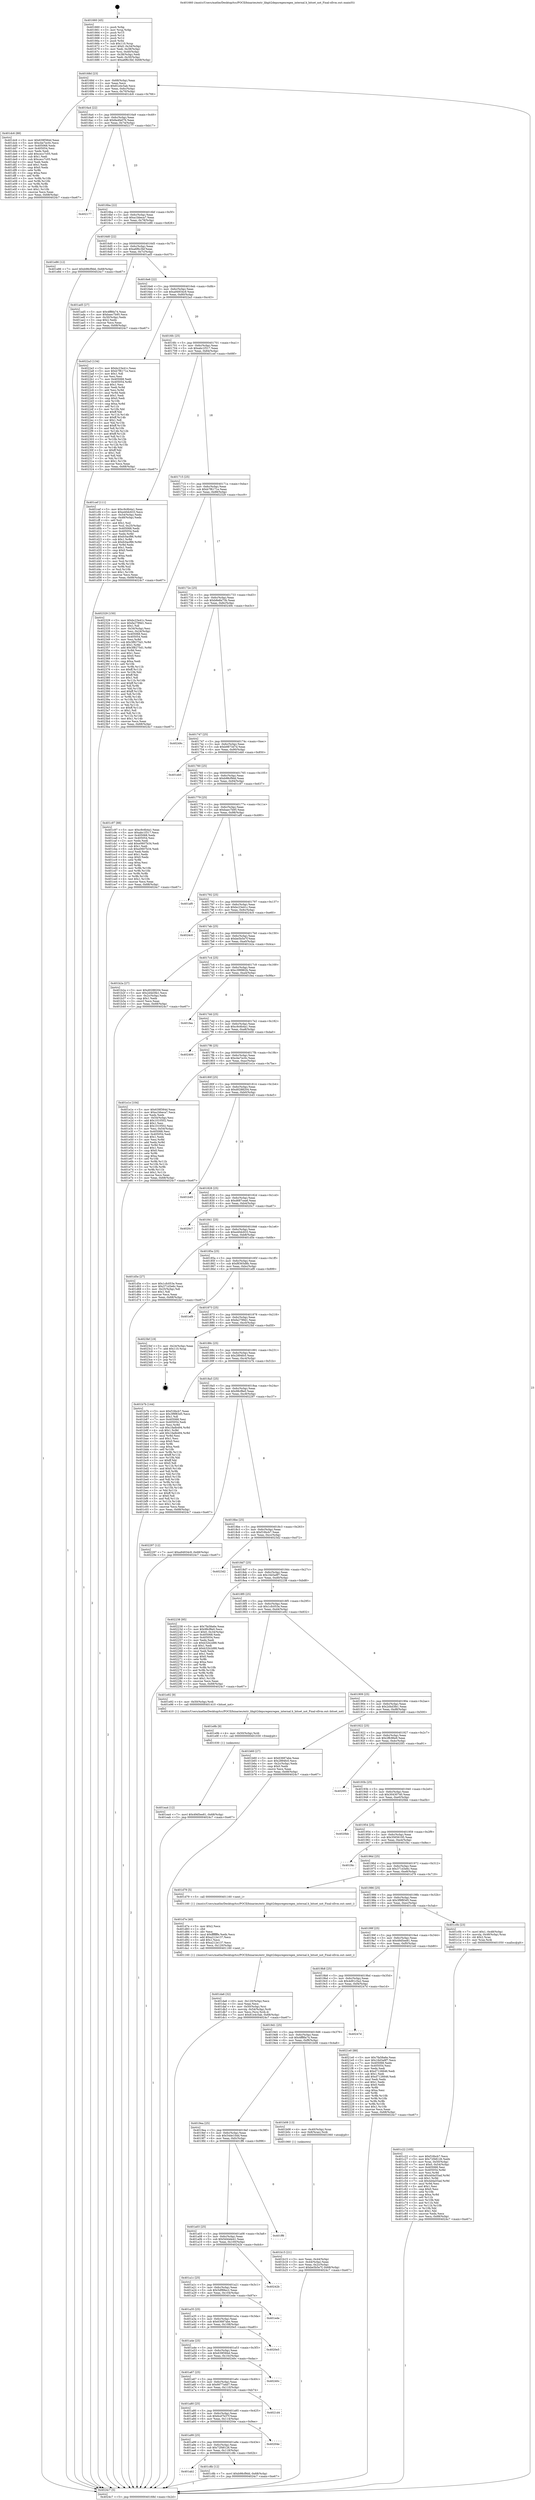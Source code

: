digraph "0x401660" {
  label = "0x401660 (/mnt/c/Users/mathe/Desktop/tcc/POCII/binaries/extr_libgit2depsregexregex_internal.h_bitset_not_Final-ollvm.out::main(0))"
  labelloc = "t"
  node[shape=record]

  Entry [label="",width=0.3,height=0.3,shape=circle,fillcolor=black,style=filled]
  "0x40168d" [label="{
     0x40168d [23]\l
     | [instrs]\l
     &nbsp;&nbsp;0x40168d \<+3\>: mov -0x68(%rbp),%eax\l
     &nbsp;&nbsp;0x401690 \<+2\>: mov %eax,%ecx\l
     &nbsp;&nbsp;0x401692 \<+6\>: sub $0x81e4c5ab,%ecx\l
     &nbsp;&nbsp;0x401698 \<+3\>: mov %eax,-0x6c(%rbp)\l
     &nbsp;&nbsp;0x40169b \<+3\>: mov %ecx,-0x70(%rbp)\l
     &nbsp;&nbsp;0x40169e \<+6\>: je 0000000000401dc6 \<main+0x766\>\l
  }"]
  "0x401dc6" [label="{
     0x401dc6 [88]\l
     | [instrs]\l
     &nbsp;&nbsp;0x401dc6 \<+5\>: mov $0x639f384d,%eax\l
     &nbsp;&nbsp;0x401dcb \<+5\>: mov $0xcbe7ec0c,%ecx\l
     &nbsp;&nbsp;0x401dd0 \<+7\>: mov 0x405068,%edx\l
     &nbsp;&nbsp;0x401dd7 \<+7\>: mov 0x405054,%esi\l
     &nbsp;&nbsp;0x401dde \<+2\>: mov %edx,%edi\l
     &nbsp;&nbsp;0x401de0 \<+6\>: add $0xcecc7c05,%edi\l
     &nbsp;&nbsp;0x401de6 \<+3\>: sub $0x1,%edi\l
     &nbsp;&nbsp;0x401de9 \<+6\>: sub $0xcecc7c05,%edi\l
     &nbsp;&nbsp;0x401def \<+3\>: imul %edi,%edx\l
     &nbsp;&nbsp;0x401df2 \<+3\>: and $0x1,%edx\l
     &nbsp;&nbsp;0x401df5 \<+3\>: cmp $0x0,%edx\l
     &nbsp;&nbsp;0x401df8 \<+4\>: sete %r8b\l
     &nbsp;&nbsp;0x401dfc \<+3\>: cmp $0xa,%esi\l
     &nbsp;&nbsp;0x401dff \<+4\>: setl %r9b\l
     &nbsp;&nbsp;0x401e03 \<+3\>: mov %r8b,%r10b\l
     &nbsp;&nbsp;0x401e06 \<+3\>: and %r9b,%r10b\l
     &nbsp;&nbsp;0x401e09 \<+3\>: xor %r9b,%r8b\l
     &nbsp;&nbsp;0x401e0c \<+3\>: or %r8b,%r10b\l
     &nbsp;&nbsp;0x401e0f \<+4\>: test $0x1,%r10b\l
     &nbsp;&nbsp;0x401e13 \<+3\>: cmovne %ecx,%eax\l
     &nbsp;&nbsp;0x401e16 \<+3\>: mov %eax,-0x68(%rbp)\l
     &nbsp;&nbsp;0x401e19 \<+5\>: jmp 00000000004024c7 \<main+0xe67\>\l
  }"]
  "0x4016a4" [label="{
     0x4016a4 [22]\l
     | [instrs]\l
     &nbsp;&nbsp;0x4016a4 \<+5\>: jmp 00000000004016a9 \<main+0x49\>\l
     &nbsp;&nbsp;0x4016a9 \<+3\>: mov -0x6c(%rbp),%eax\l
     &nbsp;&nbsp;0x4016ac \<+5\>: sub $0x8a4fa076,%eax\l
     &nbsp;&nbsp;0x4016b1 \<+3\>: mov %eax,-0x74(%rbp)\l
     &nbsp;&nbsp;0x4016b4 \<+6\>: je 0000000000402177 \<main+0xb17\>\l
  }"]
  Exit [label="",width=0.3,height=0.3,shape=circle,fillcolor=black,style=filled,peripheries=2]
  "0x402177" [label="{
     0x402177\l
  }", style=dashed]
  "0x4016ba" [label="{
     0x4016ba [22]\l
     | [instrs]\l
     &nbsp;&nbsp;0x4016ba \<+5\>: jmp 00000000004016bf \<main+0x5f\>\l
     &nbsp;&nbsp;0x4016bf \<+3\>: mov -0x6c(%rbp),%eax\l
     &nbsp;&nbsp;0x4016c2 \<+5\>: sub $0xa1bbeca7,%eax\l
     &nbsp;&nbsp;0x4016c7 \<+3\>: mov %eax,-0x78(%rbp)\l
     &nbsp;&nbsp;0x4016ca \<+6\>: je 0000000000401e86 \<main+0x826\>\l
  }"]
  "0x401ea4" [label="{
     0x401ea4 [12]\l
     | [instrs]\l
     &nbsp;&nbsp;0x401ea4 \<+7\>: movl $0x49d5ee81,-0x68(%rbp)\l
     &nbsp;&nbsp;0x401eab \<+5\>: jmp 00000000004024c7 \<main+0xe67\>\l
  }"]
  "0x401e86" [label="{
     0x401e86 [12]\l
     | [instrs]\l
     &nbsp;&nbsp;0x401e86 \<+7\>: movl $0xb98cf9dd,-0x68(%rbp)\l
     &nbsp;&nbsp;0x401e8d \<+5\>: jmp 00000000004024c7 \<main+0xe67\>\l
  }"]
  "0x4016d0" [label="{
     0x4016d0 [22]\l
     | [instrs]\l
     &nbsp;&nbsp;0x4016d0 \<+5\>: jmp 00000000004016d5 \<main+0x75\>\l
     &nbsp;&nbsp;0x4016d5 \<+3\>: mov -0x6c(%rbp),%eax\l
     &nbsp;&nbsp;0x4016d8 \<+5\>: sub $0xa6f6c3bf,%eax\l
     &nbsp;&nbsp;0x4016dd \<+3\>: mov %eax,-0x7c(%rbp)\l
     &nbsp;&nbsp;0x4016e0 \<+6\>: je 0000000000401ad5 \<main+0x475\>\l
  }"]
  "0x401e9b" [label="{
     0x401e9b [9]\l
     | [instrs]\l
     &nbsp;&nbsp;0x401e9b \<+4\>: mov -0x50(%rbp),%rdi\l
     &nbsp;&nbsp;0x401e9f \<+5\>: call 0000000000401030 \<free@plt\>\l
     | [calls]\l
     &nbsp;&nbsp;0x401030 \{1\} (unknown)\l
  }"]
  "0x401ad5" [label="{
     0x401ad5 [27]\l
     | [instrs]\l
     &nbsp;&nbsp;0x401ad5 \<+5\>: mov $0x4ff8fa74,%eax\l
     &nbsp;&nbsp;0x401ada \<+5\>: mov $0xbaec7b95,%ecx\l
     &nbsp;&nbsp;0x401adf \<+3\>: mov -0x30(%rbp),%edx\l
     &nbsp;&nbsp;0x401ae2 \<+3\>: cmp $0x2,%edx\l
     &nbsp;&nbsp;0x401ae5 \<+3\>: cmovne %ecx,%eax\l
     &nbsp;&nbsp;0x401ae8 \<+3\>: mov %eax,-0x68(%rbp)\l
     &nbsp;&nbsp;0x401aeb \<+5\>: jmp 00000000004024c7 \<main+0xe67\>\l
  }"]
  "0x4016e6" [label="{
     0x4016e6 [22]\l
     | [instrs]\l
     &nbsp;&nbsp;0x4016e6 \<+5\>: jmp 00000000004016eb \<main+0x8b\>\l
     &nbsp;&nbsp;0x4016eb \<+3\>: mov -0x6c(%rbp),%eax\l
     &nbsp;&nbsp;0x4016ee \<+5\>: sub $0xa94934c9,%eax\l
     &nbsp;&nbsp;0x4016f3 \<+3\>: mov %eax,-0x80(%rbp)\l
     &nbsp;&nbsp;0x4016f6 \<+6\>: je 00000000004022a3 \<main+0xc43\>\l
  }"]
  "0x4024c7" [label="{
     0x4024c7 [5]\l
     | [instrs]\l
     &nbsp;&nbsp;0x4024c7 \<+5\>: jmp 000000000040168d \<main+0x2d\>\l
  }"]
  "0x401660" [label="{
     0x401660 [45]\l
     | [instrs]\l
     &nbsp;&nbsp;0x401660 \<+1\>: push %rbp\l
     &nbsp;&nbsp;0x401661 \<+3\>: mov %rsp,%rbp\l
     &nbsp;&nbsp;0x401664 \<+2\>: push %r15\l
     &nbsp;&nbsp;0x401666 \<+2\>: push %r14\l
     &nbsp;&nbsp;0x401668 \<+2\>: push %r12\l
     &nbsp;&nbsp;0x40166a \<+1\>: push %rbx\l
     &nbsp;&nbsp;0x40166b \<+7\>: sub $0x110,%rsp\l
     &nbsp;&nbsp;0x401672 \<+7\>: movl $0x0,-0x34(%rbp)\l
     &nbsp;&nbsp;0x401679 \<+3\>: mov %edi,-0x38(%rbp)\l
     &nbsp;&nbsp;0x40167c \<+4\>: mov %rsi,-0x40(%rbp)\l
     &nbsp;&nbsp;0x401680 \<+3\>: mov -0x38(%rbp),%edi\l
     &nbsp;&nbsp;0x401683 \<+3\>: mov %edi,-0x30(%rbp)\l
     &nbsp;&nbsp;0x401686 \<+7\>: movl $0xa6f6c3bf,-0x68(%rbp)\l
  }"]
  "0x401da6" [label="{
     0x401da6 [32]\l
     | [instrs]\l
     &nbsp;&nbsp;0x401da6 \<+6\>: mov -0x120(%rbp),%ecx\l
     &nbsp;&nbsp;0x401dac \<+3\>: imul %eax,%ecx\l
     &nbsp;&nbsp;0x401daf \<+4\>: mov -0x50(%rbp),%rsi\l
     &nbsp;&nbsp;0x401db3 \<+4\>: movslq -0x54(%rbp),%rdi\l
     &nbsp;&nbsp;0x401db7 \<+3\>: mov %ecx,(%rsi,%rdi,4)\l
     &nbsp;&nbsp;0x401dba \<+7\>: movl $0x81e4c5ab,-0x68(%rbp)\l
     &nbsp;&nbsp;0x401dc1 \<+5\>: jmp 00000000004024c7 \<main+0xe67\>\l
  }"]
  "0x4022a3" [label="{
     0x4022a3 [134]\l
     | [instrs]\l
     &nbsp;&nbsp;0x4022a3 \<+5\>: mov $0xbc23e41c,%eax\l
     &nbsp;&nbsp;0x4022a8 \<+5\>: mov $0xb7f6171e,%ecx\l
     &nbsp;&nbsp;0x4022ad \<+2\>: mov $0x1,%dl\l
     &nbsp;&nbsp;0x4022af \<+2\>: xor %esi,%esi\l
     &nbsp;&nbsp;0x4022b1 \<+7\>: mov 0x405068,%edi\l
     &nbsp;&nbsp;0x4022b8 \<+8\>: mov 0x405054,%r8d\l
     &nbsp;&nbsp;0x4022c0 \<+3\>: sub $0x1,%esi\l
     &nbsp;&nbsp;0x4022c3 \<+3\>: mov %edi,%r9d\l
     &nbsp;&nbsp;0x4022c6 \<+3\>: add %esi,%r9d\l
     &nbsp;&nbsp;0x4022c9 \<+4\>: imul %r9d,%edi\l
     &nbsp;&nbsp;0x4022cd \<+3\>: and $0x1,%edi\l
     &nbsp;&nbsp;0x4022d0 \<+3\>: cmp $0x0,%edi\l
     &nbsp;&nbsp;0x4022d3 \<+4\>: sete %r10b\l
     &nbsp;&nbsp;0x4022d7 \<+4\>: cmp $0xa,%r8d\l
     &nbsp;&nbsp;0x4022db \<+4\>: setl %r11b\l
     &nbsp;&nbsp;0x4022df \<+3\>: mov %r10b,%bl\l
     &nbsp;&nbsp;0x4022e2 \<+3\>: xor $0xff,%bl\l
     &nbsp;&nbsp;0x4022e5 \<+3\>: mov %r11b,%r14b\l
     &nbsp;&nbsp;0x4022e8 \<+4\>: xor $0xff,%r14b\l
     &nbsp;&nbsp;0x4022ec \<+3\>: xor $0x1,%dl\l
     &nbsp;&nbsp;0x4022ef \<+3\>: mov %bl,%r15b\l
     &nbsp;&nbsp;0x4022f2 \<+4\>: and $0xff,%r15b\l
     &nbsp;&nbsp;0x4022f6 \<+3\>: and %dl,%r10b\l
     &nbsp;&nbsp;0x4022f9 \<+3\>: mov %r14b,%r12b\l
     &nbsp;&nbsp;0x4022fc \<+4\>: and $0xff,%r12b\l
     &nbsp;&nbsp;0x402300 \<+3\>: and %dl,%r11b\l
     &nbsp;&nbsp;0x402303 \<+3\>: or %r10b,%r15b\l
     &nbsp;&nbsp;0x402306 \<+3\>: or %r11b,%r12b\l
     &nbsp;&nbsp;0x402309 \<+3\>: xor %r12b,%r15b\l
     &nbsp;&nbsp;0x40230c \<+3\>: or %r14b,%bl\l
     &nbsp;&nbsp;0x40230f \<+3\>: xor $0xff,%bl\l
     &nbsp;&nbsp;0x402312 \<+3\>: or $0x1,%dl\l
     &nbsp;&nbsp;0x402315 \<+2\>: and %dl,%bl\l
     &nbsp;&nbsp;0x402317 \<+3\>: or %bl,%r15b\l
     &nbsp;&nbsp;0x40231a \<+4\>: test $0x1,%r15b\l
     &nbsp;&nbsp;0x40231e \<+3\>: cmovne %ecx,%eax\l
     &nbsp;&nbsp;0x402321 \<+3\>: mov %eax,-0x68(%rbp)\l
     &nbsp;&nbsp;0x402324 \<+5\>: jmp 00000000004024c7 \<main+0xe67\>\l
  }"]
  "0x4016fc" [label="{
     0x4016fc [25]\l
     | [instrs]\l
     &nbsp;&nbsp;0x4016fc \<+5\>: jmp 0000000000401701 \<main+0xa1\>\l
     &nbsp;&nbsp;0x401701 \<+3\>: mov -0x6c(%rbp),%eax\l
     &nbsp;&nbsp;0x401704 \<+5\>: sub $0xabc1f317,%eax\l
     &nbsp;&nbsp;0x401709 \<+6\>: mov %eax,-0x84(%rbp)\l
     &nbsp;&nbsp;0x40170f \<+6\>: je 0000000000401cef \<main+0x68f\>\l
  }"]
  "0x401d7e" [label="{
     0x401d7e [40]\l
     | [instrs]\l
     &nbsp;&nbsp;0x401d7e \<+5\>: mov $0x2,%ecx\l
     &nbsp;&nbsp;0x401d83 \<+1\>: cltd\l
     &nbsp;&nbsp;0x401d84 \<+2\>: idiv %ecx\l
     &nbsp;&nbsp;0x401d86 \<+6\>: imul $0xfffffffe,%edx,%ecx\l
     &nbsp;&nbsp;0x401d8c \<+6\>: add $0xa212e137,%ecx\l
     &nbsp;&nbsp;0x401d92 \<+3\>: add $0x1,%ecx\l
     &nbsp;&nbsp;0x401d95 \<+6\>: sub $0xa212e137,%ecx\l
     &nbsp;&nbsp;0x401d9b \<+6\>: mov %ecx,-0x120(%rbp)\l
     &nbsp;&nbsp;0x401da1 \<+5\>: call 0000000000401160 \<next_i\>\l
     | [calls]\l
     &nbsp;&nbsp;0x401160 \{1\} (/mnt/c/Users/mathe/Desktop/tcc/POCII/binaries/extr_libgit2depsregexregex_internal.h_bitset_not_Final-ollvm.out::next_i)\l
  }"]
  "0x401cef" [label="{
     0x401cef [111]\l
     | [instrs]\l
     &nbsp;&nbsp;0x401cef \<+5\>: mov $0xc9c6b4a1,%eax\l
     &nbsp;&nbsp;0x401cf4 \<+5\>: mov $0xe40dc633,%ecx\l
     &nbsp;&nbsp;0x401cf9 \<+3\>: mov -0x54(%rbp),%edx\l
     &nbsp;&nbsp;0x401cfc \<+3\>: cmp -0x48(%rbp),%edx\l
     &nbsp;&nbsp;0x401cff \<+4\>: setl %sil\l
     &nbsp;&nbsp;0x401d03 \<+4\>: and $0x1,%sil\l
     &nbsp;&nbsp;0x401d07 \<+4\>: mov %sil,-0x25(%rbp)\l
     &nbsp;&nbsp;0x401d0b \<+7\>: mov 0x405068,%edx\l
     &nbsp;&nbsp;0x401d12 \<+7\>: mov 0x405054,%edi\l
     &nbsp;&nbsp;0x401d19 \<+3\>: mov %edx,%r8d\l
     &nbsp;&nbsp;0x401d1c \<+7\>: add $0xfc0acf86,%r8d\l
     &nbsp;&nbsp;0x401d23 \<+4\>: sub $0x1,%r8d\l
     &nbsp;&nbsp;0x401d27 \<+7\>: sub $0xfc0acf86,%r8d\l
     &nbsp;&nbsp;0x401d2e \<+4\>: imul %r8d,%edx\l
     &nbsp;&nbsp;0x401d32 \<+3\>: and $0x1,%edx\l
     &nbsp;&nbsp;0x401d35 \<+3\>: cmp $0x0,%edx\l
     &nbsp;&nbsp;0x401d38 \<+4\>: sete %sil\l
     &nbsp;&nbsp;0x401d3c \<+3\>: cmp $0xa,%edi\l
     &nbsp;&nbsp;0x401d3f \<+4\>: setl %r9b\l
     &nbsp;&nbsp;0x401d43 \<+3\>: mov %sil,%r10b\l
     &nbsp;&nbsp;0x401d46 \<+3\>: and %r9b,%r10b\l
     &nbsp;&nbsp;0x401d49 \<+3\>: xor %r9b,%sil\l
     &nbsp;&nbsp;0x401d4c \<+3\>: or %sil,%r10b\l
     &nbsp;&nbsp;0x401d4f \<+4\>: test $0x1,%r10b\l
     &nbsp;&nbsp;0x401d53 \<+3\>: cmovne %ecx,%eax\l
     &nbsp;&nbsp;0x401d56 \<+3\>: mov %eax,-0x68(%rbp)\l
     &nbsp;&nbsp;0x401d59 \<+5\>: jmp 00000000004024c7 \<main+0xe67\>\l
  }"]
  "0x401715" [label="{
     0x401715 [25]\l
     | [instrs]\l
     &nbsp;&nbsp;0x401715 \<+5\>: jmp 000000000040171a \<main+0xba\>\l
     &nbsp;&nbsp;0x40171a \<+3\>: mov -0x6c(%rbp),%eax\l
     &nbsp;&nbsp;0x40171d \<+5\>: sub $0xb7f6171e,%eax\l
     &nbsp;&nbsp;0x401722 \<+6\>: mov %eax,-0x88(%rbp)\l
     &nbsp;&nbsp;0x401728 \<+6\>: je 0000000000402329 \<main+0xcc9\>\l
  }"]
  "0x401ab2" [label="{
     0x401ab2\l
  }", style=dashed]
  "0x402329" [label="{
     0x402329 [150]\l
     | [instrs]\l
     &nbsp;&nbsp;0x402329 \<+5\>: mov $0xbc23e41c,%eax\l
     &nbsp;&nbsp;0x40232e \<+5\>: mov $0xfa2799d1,%ecx\l
     &nbsp;&nbsp;0x402333 \<+2\>: mov $0x1,%dl\l
     &nbsp;&nbsp;0x402335 \<+3\>: mov -0x34(%rbp),%esi\l
     &nbsp;&nbsp;0x402338 \<+3\>: mov %esi,-0x24(%rbp)\l
     &nbsp;&nbsp;0x40233b \<+7\>: mov 0x405068,%esi\l
     &nbsp;&nbsp;0x402342 \<+7\>: mov 0x405054,%edi\l
     &nbsp;&nbsp;0x402349 \<+3\>: mov %esi,%r8d\l
     &nbsp;&nbsp;0x40234c \<+7\>: sub $0x3f8275d1,%r8d\l
     &nbsp;&nbsp;0x402353 \<+4\>: sub $0x1,%r8d\l
     &nbsp;&nbsp;0x402357 \<+7\>: add $0x3f8275d1,%r8d\l
     &nbsp;&nbsp;0x40235e \<+4\>: imul %r8d,%esi\l
     &nbsp;&nbsp;0x402362 \<+3\>: and $0x1,%esi\l
     &nbsp;&nbsp;0x402365 \<+3\>: cmp $0x0,%esi\l
     &nbsp;&nbsp;0x402368 \<+4\>: sete %r9b\l
     &nbsp;&nbsp;0x40236c \<+3\>: cmp $0xa,%edi\l
     &nbsp;&nbsp;0x40236f \<+4\>: setl %r10b\l
     &nbsp;&nbsp;0x402373 \<+3\>: mov %r9b,%r11b\l
     &nbsp;&nbsp;0x402376 \<+4\>: xor $0xff,%r11b\l
     &nbsp;&nbsp;0x40237a \<+3\>: mov %r10b,%bl\l
     &nbsp;&nbsp;0x40237d \<+3\>: xor $0xff,%bl\l
     &nbsp;&nbsp;0x402380 \<+3\>: xor $0x1,%dl\l
     &nbsp;&nbsp;0x402383 \<+3\>: mov %r11b,%r14b\l
     &nbsp;&nbsp;0x402386 \<+4\>: and $0xff,%r14b\l
     &nbsp;&nbsp;0x40238a \<+3\>: and %dl,%r9b\l
     &nbsp;&nbsp;0x40238d \<+3\>: mov %bl,%r15b\l
     &nbsp;&nbsp;0x402390 \<+4\>: and $0xff,%r15b\l
     &nbsp;&nbsp;0x402394 \<+3\>: and %dl,%r10b\l
     &nbsp;&nbsp;0x402397 \<+3\>: or %r9b,%r14b\l
     &nbsp;&nbsp;0x40239a \<+3\>: or %r10b,%r15b\l
     &nbsp;&nbsp;0x40239d \<+3\>: xor %r15b,%r14b\l
     &nbsp;&nbsp;0x4023a0 \<+3\>: or %bl,%r11b\l
     &nbsp;&nbsp;0x4023a3 \<+4\>: xor $0xff,%r11b\l
     &nbsp;&nbsp;0x4023a7 \<+3\>: or $0x1,%dl\l
     &nbsp;&nbsp;0x4023aa \<+3\>: and %dl,%r11b\l
     &nbsp;&nbsp;0x4023ad \<+3\>: or %r11b,%r14b\l
     &nbsp;&nbsp;0x4023b0 \<+4\>: test $0x1,%r14b\l
     &nbsp;&nbsp;0x4023b4 \<+3\>: cmovne %ecx,%eax\l
     &nbsp;&nbsp;0x4023b7 \<+3\>: mov %eax,-0x68(%rbp)\l
     &nbsp;&nbsp;0x4023ba \<+5\>: jmp 00000000004024c7 \<main+0xe67\>\l
  }"]
  "0x40172e" [label="{
     0x40172e [25]\l
     | [instrs]\l
     &nbsp;&nbsp;0x40172e \<+5\>: jmp 0000000000401733 \<main+0xd3\>\l
     &nbsp;&nbsp;0x401733 \<+3\>: mov -0x6c(%rbp),%eax\l
     &nbsp;&nbsp;0x401736 \<+5\>: sub $0xb8e8a73b,%eax\l
     &nbsp;&nbsp;0x40173b \<+6\>: mov %eax,-0x8c(%rbp)\l
     &nbsp;&nbsp;0x401741 \<+6\>: je 000000000040249c \<main+0xe3c\>\l
  }"]
  "0x401c8b" [label="{
     0x401c8b [12]\l
     | [instrs]\l
     &nbsp;&nbsp;0x401c8b \<+7\>: movl $0xb98cf9dd,-0x68(%rbp)\l
     &nbsp;&nbsp;0x401c92 \<+5\>: jmp 00000000004024c7 \<main+0xe67\>\l
  }"]
  "0x40249c" [label="{
     0x40249c\l
  }", style=dashed]
  "0x401747" [label="{
     0x401747 [25]\l
     | [instrs]\l
     &nbsp;&nbsp;0x401747 \<+5\>: jmp 000000000040174c \<main+0xec\>\l
     &nbsp;&nbsp;0x40174c \<+3\>: mov -0x6c(%rbp),%eax\l
     &nbsp;&nbsp;0x40174f \<+5\>: sub $0xb9873d7d,%eax\l
     &nbsp;&nbsp;0x401754 \<+6\>: mov %eax,-0x90(%rbp)\l
     &nbsp;&nbsp;0x40175a \<+6\>: je 0000000000401eb0 \<main+0x850\>\l
  }"]
  "0x401a99" [label="{
     0x401a99 [25]\l
     | [instrs]\l
     &nbsp;&nbsp;0x401a99 \<+5\>: jmp 0000000000401a9e \<main+0x43e\>\l
     &nbsp;&nbsp;0x401a9e \<+3\>: mov -0x6c(%rbp),%eax\l
     &nbsp;&nbsp;0x401aa1 \<+5\>: sub $0x72f48126,%eax\l
     &nbsp;&nbsp;0x401aa6 \<+6\>: mov %eax,-0x118(%rbp)\l
     &nbsp;&nbsp;0x401aac \<+6\>: je 0000000000401c8b \<main+0x62b\>\l
  }"]
  "0x401eb0" [label="{
     0x401eb0\l
  }", style=dashed]
  "0x401760" [label="{
     0x401760 [25]\l
     | [instrs]\l
     &nbsp;&nbsp;0x401760 \<+5\>: jmp 0000000000401765 \<main+0x105\>\l
     &nbsp;&nbsp;0x401765 \<+3\>: mov -0x6c(%rbp),%eax\l
     &nbsp;&nbsp;0x401768 \<+5\>: sub $0xb98cf9dd,%eax\l
     &nbsp;&nbsp;0x40176d \<+6\>: mov %eax,-0x94(%rbp)\l
     &nbsp;&nbsp;0x401773 \<+6\>: je 0000000000401c97 \<main+0x637\>\l
  }"]
  "0x40204e" [label="{
     0x40204e\l
  }", style=dashed]
  "0x401c97" [label="{
     0x401c97 [88]\l
     | [instrs]\l
     &nbsp;&nbsp;0x401c97 \<+5\>: mov $0xc9c6b4a1,%eax\l
     &nbsp;&nbsp;0x401c9c \<+5\>: mov $0xabc1f317,%ecx\l
     &nbsp;&nbsp;0x401ca1 \<+7\>: mov 0x405068,%edx\l
     &nbsp;&nbsp;0x401ca8 \<+7\>: mov 0x405054,%esi\l
     &nbsp;&nbsp;0x401caf \<+2\>: mov %edx,%edi\l
     &nbsp;&nbsp;0x401cb1 \<+6\>: add $0xe0607b34,%edi\l
     &nbsp;&nbsp;0x401cb7 \<+3\>: sub $0x1,%edi\l
     &nbsp;&nbsp;0x401cba \<+6\>: sub $0xe0607b34,%edi\l
     &nbsp;&nbsp;0x401cc0 \<+3\>: imul %edi,%edx\l
     &nbsp;&nbsp;0x401cc3 \<+3\>: and $0x1,%edx\l
     &nbsp;&nbsp;0x401cc6 \<+3\>: cmp $0x0,%edx\l
     &nbsp;&nbsp;0x401cc9 \<+4\>: sete %r8b\l
     &nbsp;&nbsp;0x401ccd \<+3\>: cmp $0xa,%esi\l
     &nbsp;&nbsp;0x401cd0 \<+4\>: setl %r9b\l
     &nbsp;&nbsp;0x401cd4 \<+3\>: mov %r8b,%r10b\l
     &nbsp;&nbsp;0x401cd7 \<+3\>: and %r9b,%r10b\l
     &nbsp;&nbsp;0x401cda \<+3\>: xor %r9b,%r8b\l
     &nbsp;&nbsp;0x401cdd \<+3\>: or %r8b,%r10b\l
     &nbsp;&nbsp;0x401ce0 \<+4\>: test $0x1,%r10b\l
     &nbsp;&nbsp;0x401ce4 \<+3\>: cmovne %ecx,%eax\l
     &nbsp;&nbsp;0x401ce7 \<+3\>: mov %eax,-0x68(%rbp)\l
     &nbsp;&nbsp;0x401cea \<+5\>: jmp 00000000004024c7 \<main+0xe67\>\l
  }"]
  "0x401779" [label="{
     0x401779 [25]\l
     | [instrs]\l
     &nbsp;&nbsp;0x401779 \<+5\>: jmp 000000000040177e \<main+0x11e\>\l
     &nbsp;&nbsp;0x40177e \<+3\>: mov -0x6c(%rbp),%eax\l
     &nbsp;&nbsp;0x401781 \<+5\>: sub $0xbaec7b95,%eax\l
     &nbsp;&nbsp;0x401786 \<+6\>: mov %eax,-0x98(%rbp)\l
     &nbsp;&nbsp;0x40178c \<+6\>: je 0000000000401af0 \<main+0x490\>\l
  }"]
  "0x401a80" [label="{
     0x401a80 [25]\l
     | [instrs]\l
     &nbsp;&nbsp;0x401a80 \<+5\>: jmp 0000000000401a85 \<main+0x425\>\l
     &nbsp;&nbsp;0x401a85 \<+3\>: mov -0x6c(%rbp),%eax\l
     &nbsp;&nbsp;0x401a88 \<+5\>: sub $0x6cd7b37f,%eax\l
     &nbsp;&nbsp;0x401a8d \<+6\>: mov %eax,-0x114(%rbp)\l
     &nbsp;&nbsp;0x401a93 \<+6\>: je 000000000040204e \<main+0x9ee\>\l
  }"]
  "0x401af0" [label="{
     0x401af0\l
  }", style=dashed]
  "0x401792" [label="{
     0x401792 [25]\l
     | [instrs]\l
     &nbsp;&nbsp;0x401792 \<+5\>: jmp 0000000000401797 \<main+0x137\>\l
     &nbsp;&nbsp;0x401797 \<+3\>: mov -0x6c(%rbp),%eax\l
     &nbsp;&nbsp;0x40179a \<+5\>: sub $0xbc23e41c,%eax\l
     &nbsp;&nbsp;0x40179f \<+6\>: mov %eax,-0x9c(%rbp)\l
     &nbsp;&nbsp;0x4017a5 \<+6\>: je 00000000004024c0 \<main+0xe60\>\l
  }"]
  "0x4021d4" [label="{
     0x4021d4\l
  }", style=dashed]
  "0x4024c0" [label="{
     0x4024c0\l
  }", style=dashed]
  "0x4017ab" [label="{
     0x4017ab [25]\l
     | [instrs]\l
     &nbsp;&nbsp;0x4017ab \<+5\>: jmp 00000000004017b0 \<main+0x150\>\l
     &nbsp;&nbsp;0x4017b0 \<+3\>: mov -0x6c(%rbp),%eax\l
     &nbsp;&nbsp;0x4017b3 \<+5\>: sub $0xbe5b5e7f,%eax\l
     &nbsp;&nbsp;0x4017b8 \<+6\>: mov %eax,-0xa0(%rbp)\l
     &nbsp;&nbsp;0x4017be \<+6\>: je 0000000000401b2a \<main+0x4ca\>\l
  }"]
  "0x401a67" [label="{
     0x401a67 [25]\l
     | [instrs]\l
     &nbsp;&nbsp;0x401a67 \<+5\>: jmp 0000000000401a6c \<main+0x40c\>\l
     &nbsp;&nbsp;0x401a6c \<+3\>: mov -0x6c(%rbp),%eax\l
     &nbsp;&nbsp;0x401a6f \<+5\>: sub $0x6677a4d7,%eax\l
     &nbsp;&nbsp;0x401a74 \<+6\>: mov %eax,-0x110(%rbp)\l
     &nbsp;&nbsp;0x401a7a \<+6\>: je 00000000004021d4 \<main+0xb74\>\l
  }"]
  "0x401b2a" [label="{
     0x401b2a [27]\l
     | [instrs]\l
     &nbsp;&nbsp;0x401b2a \<+5\>: mov $0xd0288204,%eax\l
     &nbsp;&nbsp;0x401b2f \<+5\>: mov $0x2d4d3fe1,%ecx\l
     &nbsp;&nbsp;0x401b34 \<+3\>: mov -0x2c(%rbp),%edx\l
     &nbsp;&nbsp;0x401b37 \<+3\>: cmp $0x1,%edx\l
     &nbsp;&nbsp;0x401b3a \<+3\>: cmovl %ecx,%eax\l
     &nbsp;&nbsp;0x401b3d \<+3\>: mov %eax,-0x68(%rbp)\l
     &nbsp;&nbsp;0x401b40 \<+5\>: jmp 00000000004024c7 \<main+0xe67\>\l
  }"]
  "0x4017c4" [label="{
     0x4017c4 [25]\l
     | [instrs]\l
     &nbsp;&nbsp;0x4017c4 \<+5\>: jmp 00000000004017c9 \<main+0x169\>\l
     &nbsp;&nbsp;0x4017c9 \<+3\>: mov -0x6c(%rbp),%eax\l
     &nbsp;&nbsp;0x4017cc \<+5\>: sub $0xc399962b,%eax\l
     &nbsp;&nbsp;0x4017d1 \<+6\>: mov %eax,-0xa4(%rbp)\l
     &nbsp;&nbsp;0x4017d7 \<+6\>: je 0000000000401fea \<main+0x98a\>\l
  }"]
  "0x40240c" [label="{
     0x40240c\l
  }", style=dashed]
  "0x401fea" [label="{
     0x401fea\l
  }", style=dashed]
  "0x4017dd" [label="{
     0x4017dd [25]\l
     | [instrs]\l
     &nbsp;&nbsp;0x4017dd \<+5\>: jmp 00000000004017e2 \<main+0x182\>\l
     &nbsp;&nbsp;0x4017e2 \<+3\>: mov -0x6c(%rbp),%eax\l
     &nbsp;&nbsp;0x4017e5 \<+5\>: sub $0xc9c6b4a1,%eax\l
     &nbsp;&nbsp;0x4017ea \<+6\>: mov %eax,-0xa8(%rbp)\l
     &nbsp;&nbsp;0x4017f0 \<+6\>: je 0000000000402400 \<main+0xda0\>\l
  }"]
  "0x401a4e" [label="{
     0x401a4e [25]\l
     | [instrs]\l
     &nbsp;&nbsp;0x401a4e \<+5\>: jmp 0000000000401a53 \<main+0x3f3\>\l
     &nbsp;&nbsp;0x401a53 \<+3\>: mov -0x6c(%rbp),%eax\l
     &nbsp;&nbsp;0x401a56 \<+5\>: sub $0x639f384d,%eax\l
     &nbsp;&nbsp;0x401a5b \<+6\>: mov %eax,-0x10c(%rbp)\l
     &nbsp;&nbsp;0x401a61 \<+6\>: je 000000000040240c \<main+0xdac\>\l
  }"]
  "0x402400" [label="{
     0x402400\l
  }", style=dashed]
  "0x4017f6" [label="{
     0x4017f6 [25]\l
     | [instrs]\l
     &nbsp;&nbsp;0x4017f6 \<+5\>: jmp 00000000004017fb \<main+0x19b\>\l
     &nbsp;&nbsp;0x4017fb \<+3\>: mov -0x6c(%rbp),%eax\l
     &nbsp;&nbsp;0x4017fe \<+5\>: sub $0xcbe7ec0c,%eax\l
     &nbsp;&nbsp;0x401803 \<+6\>: mov %eax,-0xac(%rbp)\l
     &nbsp;&nbsp;0x401809 \<+6\>: je 0000000000401e1e \<main+0x7be\>\l
  }"]
  "0x4020e5" [label="{
     0x4020e5\l
  }", style=dashed]
  "0x401e1e" [label="{
     0x401e1e [104]\l
     | [instrs]\l
     &nbsp;&nbsp;0x401e1e \<+5\>: mov $0x639f384d,%eax\l
     &nbsp;&nbsp;0x401e23 \<+5\>: mov $0xa1bbeca7,%ecx\l
     &nbsp;&nbsp;0x401e28 \<+2\>: xor %edx,%edx\l
     &nbsp;&nbsp;0x401e2a \<+3\>: mov -0x54(%rbp),%esi\l
     &nbsp;&nbsp;0x401e2d \<+6\>: add $0x1010502,%esi\l
     &nbsp;&nbsp;0x401e33 \<+3\>: add $0x1,%esi\l
     &nbsp;&nbsp;0x401e36 \<+6\>: sub $0x1010502,%esi\l
     &nbsp;&nbsp;0x401e3c \<+3\>: mov %esi,-0x54(%rbp)\l
     &nbsp;&nbsp;0x401e3f \<+7\>: mov 0x405068,%esi\l
     &nbsp;&nbsp;0x401e46 \<+7\>: mov 0x405054,%edi\l
     &nbsp;&nbsp;0x401e4d \<+3\>: sub $0x1,%edx\l
     &nbsp;&nbsp;0x401e50 \<+3\>: mov %esi,%r8d\l
     &nbsp;&nbsp;0x401e53 \<+3\>: add %edx,%r8d\l
     &nbsp;&nbsp;0x401e56 \<+4\>: imul %r8d,%esi\l
     &nbsp;&nbsp;0x401e5a \<+3\>: and $0x1,%esi\l
     &nbsp;&nbsp;0x401e5d \<+3\>: cmp $0x0,%esi\l
     &nbsp;&nbsp;0x401e60 \<+4\>: sete %r9b\l
     &nbsp;&nbsp;0x401e64 \<+3\>: cmp $0xa,%edi\l
     &nbsp;&nbsp;0x401e67 \<+4\>: setl %r10b\l
     &nbsp;&nbsp;0x401e6b \<+3\>: mov %r9b,%r11b\l
     &nbsp;&nbsp;0x401e6e \<+3\>: and %r10b,%r11b\l
     &nbsp;&nbsp;0x401e71 \<+3\>: xor %r10b,%r9b\l
     &nbsp;&nbsp;0x401e74 \<+3\>: or %r9b,%r11b\l
     &nbsp;&nbsp;0x401e77 \<+4\>: test $0x1,%r11b\l
     &nbsp;&nbsp;0x401e7b \<+3\>: cmovne %ecx,%eax\l
     &nbsp;&nbsp;0x401e7e \<+3\>: mov %eax,-0x68(%rbp)\l
     &nbsp;&nbsp;0x401e81 \<+5\>: jmp 00000000004024c7 \<main+0xe67\>\l
  }"]
  "0x40180f" [label="{
     0x40180f [25]\l
     | [instrs]\l
     &nbsp;&nbsp;0x40180f \<+5\>: jmp 0000000000401814 \<main+0x1b4\>\l
     &nbsp;&nbsp;0x401814 \<+3\>: mov -0x6c(%rbp),%eax\l
     &nbsp;&nbsp;0x401817 \<+5\>: sub $0xd0288204,%eax\l
     &nbsp;&nbsp;0x40181c \<+6\>: mov %eax,-0xb0(%rbp)\l
     &nbsp;&nbsp;0x401822 \<+6\>: je 0000000000401b45 \<main+0x4e5\>\l
  }"]
  "0x401a35" [label="{
     0x401a35 [25]\l
     | [instrs]\l
     &nbsp;&nbsp;0x401a35 \<+5\>: jmp 0000000000401a3a \<main+0x3da\>\l
     &nbsp;&nbsp;0x401a3a \<+3\>: mov -0x6c(%rbp),%eax\l
     &nbsp;&nbsp;0x401a3d \<+5\>: sub $0x63687abe,%eax\l
     &nbsp;&nbsp;0x401a42 \<+6\>: mov %eax,-0x108(%rbp)\l
     &nbsp;&nbsp;0x401a48 \<+6\>: je 00000000004020e5 \<main+0xa85\>\l
  }"]
  "0x401b45" [label="{
     0x401b45\l
  }", style=dashed]
  "0x401828" [label="{
     0x401828 [25]\l
     | [instrs]\l
     &nbsp;&nbsp;0x401828 \<+5\>: jmp 000000000040182d \<main+0x1cd\>\l
     &nbsp;&nbsp;0x40182d \<+3\>: mov -0x6c(%rbp),%eax\l
     &nbsp;&nbsp;0x401830 \<+5\>: sub $0xd687cea6,%eax\l
     &nbsp;&nbsp;0x401835 \<+6\>: mov %eax,-0xb4(%rbp)\l
     &nbsp;&nbsp;0x40183b \<+6\>: je 00000000004020c7 \<main+0xa67\>\l
  }"]
  "0x401ede" [label="{
     0x401ede\l
  }", style=dashed]
  "0x4020c7" [label="{
     0x4020c7\l
  }", style=dashed]
  "0x401841" [label="{
     0x401841 [25]\l
     | [instrs]\l
     &nbsp;&nbsp;0x401841 \<+5\>: jmp 0000000000401846 \<main+0x1e6\>\l
     &nbsp;&nbsp;0x401846 \<+3\>: mov -0x6c(%rbp),%eax\l
     &nbsp;&nbsp;0x401849 \<+5\>: sub $0xe40dc633,%eax\l
     &nbsp;&nbsp;0x40184e \<+6\>: mov %eax,-0xb8(%rbp)\l
     &nbsp;&nbsp;0x401854 \<+6\>: je 0000000000401d5e \<main+0x6fe\>\l
  }"]
  "0x401a1c" [label="{
     0x401a1c [25]\l
     | [instrs]\l
     &nbsp;&nbsp;0x401a1c \<+5\>: jmp 0000000000401a21 \<main+0x3c1\>\l
     &nbsp;&nbsp;0x401a21 \<+3\>: mov -0x6c(%rbp),%eax\l
     &nbsp;&nbsp;0x401a24 \<+5\>: sub $0x5df88ec2,%eax\l
     &nbsp;&nbsp;0x401a29 \<+6\>: mov %eax,-0x104(%rbp)\l
     &nbsp;&nbsp;0x401a2f \<+6\>: je 0000000000401ede \<main+0x87e\>\l
  }"]
  "0x401d5e" [label="{
     0x401d5e [27]\l
     | [instrs]\l
     &nbsp;&nbsp;0x401d5e \<+5\>: mov $0x1cfc053e,%eax\l
     &nbsp;&nbsp;0x401d63 \<+5\>: mov $0x371d3e6c,%ecx\l
     &nbsp;&nbsp;0x401d68 \<+3\>: mov -0x25(%rbp),%dl\l
     &nbsp;&nbsp;0x401d6b \<+3\>: test $0x1,%dl\l
     &nbsp;&nbsp;0x401d6e \<+3\>: cmovne %ecx,%eax\l
     &nbsp;&nbsp;0x401d71 \<+3\>: mov %eax,-0x68(%rbp)\l
     &nbsp;&nbsp;0x401d74 \<+5\>: jmp 00000000004024c7 \<main+0xe67\>\l
  }"]
  "0x40185a" [label="{
     0x40185a [25]\l
     | [instrs]\l
     &nbsp;&nbsp;0x40185a \<+5\>: jmp 000000000040185f \<main+0x1ff\>\l
     &nbsp;&nbsp;0x40185f \<+3\>: mov -0x6c(%rbp),%eax\l
     &nbsp;&nbsp;0x401862 \<+5\>: sub $0xf8365d8b,%eax\l
     &nbsp;&nbsp;0x401867 \<+6\>: mov %eax,-0xbc(%rbp)\l
     &nbsp;&nbsp;0x40186d \<+6\>: je 0000000000401ef9 \<main+0x899\>\l
  }"]
  "0x40242b" [label="{
     0x40242b\l
  }", style=dashed]
  "0x401ef9" [label="{
     0x401ef9\l
  }", style=dashed]
  "0x401873" [label="{
     0x401873 [25]\l
     | [instrs]\l
     &nbsp;&nbsp;0x401873 \<+5\>: jmp 0000000000401878 \<main+0x218\>\l
     &nbsp;&nbsp;0x401878 \<+3\>: mov -0x6c(%rbp),%eax\l
     &nbsp;&nbsp;0x40187b \<+5\>: sub $0xfa2799d1,%eax\l
     &nbsp;&nbsp;0x401880 \<+6\>: mov %eax,-0xc0(%rbp)\l
     &nbsp;&nbsp;0x401886 \<+6\>: je 00000000004023bf \<main+0xd5f\>\l
  }"]
  "0x401a03" [label="{
     0x401a03 [25]\l
     | [instrs]\l
     &nbsp;&nbsp;0x401a03 \<+5\>: jmp 0000000000401a08 \<main+0x3a8\>\l
     &nbsp;&nbsp;0x401a08 \<+3\>: mov -0x6c(%rbp),%eax\l
     &nbsp;&nbsp;0x401a0b \<+5\>: sub $0x5d44de41,%eax\l
     &nbsp;&nbsp;0x401a10 \<+6\>: mov %eax,-0x100(%rbp)\l
     &nbsp;&nbsp;0x401a16 \<+6\>: je 000000000040242b \<main+0xdcb\>\l
  }"]
  "0x4023bf" [label="{
     0x4023bf [19]\l
     | [instrs]\l
     &nbsp;&nbsp;0x4023bf \<+3\>: mov -0x24(%rbp),%eax\l
     &nbsp;&nbsp;0x4023c2 \<+7\>: add $0x110,%rsp\l
     &nbsp;&nbsp;0x4023c9 \<+1\>: pop %rbx\l
     &nbsp;&nbsp;0x4023ca \<+2\>: pop %r12\l
     &nbsp;&nbsp;0x4023cc \<+2\>: pop %r14\l
     &nbsp;&nbsp;0x4023ce \<+2\>: pop %r15\l
     &nbsp;&nbsp;0x4023d0 \<+1\>: pop %rbp\l
     &nbsp;&nbsp;0x4023d1 \<+1\>: ret\l
  }"]
  "0x40188c" [label="{
     0x40188c [25]\l
     | [instrs]\l
     &nbsp;&nbsp;0x40188c \<+5\>: jmp 0000000000401891 \<main+0x231\>\l
     &nbsp;&nbsp;0x401891 \<+3\>: mov -0x6c(%rbp),%eax\l
     &nbsp;&nbsp;0x401894 \<+5\>: sub $0x2894fc0,%eax\l
     &nbsp;&nbsp;0x401899 \<+6\>: mov %eax,-0xc4(%rbp)\l
     &nbsp;&nbsp;0x40189f \<+6\>: je 0000000000401b7b \<main+0x51b\>\l
  }"]
  "0x401ff6" [label="{
     0x401ff6\l
  }", style=dashed]
  "0x401b7b" [label="{
     0x401b7b [144]\l
     | [instrs]\l
     &nbsp;&nbsp;0x401b7b \<+5\>: mov $0xf16bcb7,%eax\l
     &nbsp;&nbsp;0x401b80 \<+5\>: mov $0x3f9f83d5,%ecx\l
     &nbsp;&nbsp;0x401b85 \<+2\>: mov $0x1,%dl\l
     &nbsp;&nbsp;0x401b87 \<+7\>: mov 0x405068,%esi\l
     &nbsp;&nbsp;0x401b8e \<+7\>: mov 0x405054,%edi\l
     &nbsp;&nbsp;0x401b95 \<+3\>: mov %esi,%r8d\l
     &nbsp;&nbsp;0x401b98 \<+7\>: sub $0x1fadb494,%r8d\l
     &nbsp;&nbsp;0x401b9f \<+4\>: sub $0x1,%r8d\l
     &nbsp;&nbsp;0x401ba3 \<+7\>: add $0x1fadb494,%r8d\l
     &nbsp;&nbsp;0x401baa \<+4\>: imul %r8d,%esi\l
     &nbsp;&nbsp;0x401bae \<+3\>: and $0x1,%esi\l
     &nbsp;&nbsp;0x401bb1 \<+3\>: cmp $0x0,%esi\l
     &nbsp;&nbsp;0x401bb4 \<+4\>: sete %r9b\l
     &nbsp;&nbsp;0x401bb8 \<+3\>: cmp $0xa,%edi\l
     &nbsp;&nbsp;0x401bbb \<+4\>: setl %r10b\l
     &nbsp;&nbsp;0x401bbf \<+3\>: mov %r9b,%r11b\l
     &nbsp;&nbsp;0x401bc2 \<+4\>: xor $0xff,%r11b\l
     &nbsp;&nbsp;0x401bc6 \<+3\>: mov %r10b,%bl\l
     &nbsp;&nbsp;0x401bc9 \<+3\>: xor $0xff,%bl\l
     &nbsp;&nbsp;0x401bcc \<+3\>: xor $0x0,%dl\l
     &nbsp;&nbsp;0x401bcf \<+3\>: mov %r11b,%r14b\l
     &nbsp;&nbsp;0x401bd2 \<+4\>: and $0x0,%r14b\l
     &nbsp;&nbsp;0x401bd6 \<+3\>: and %dl,%r9b\l
     &nbsp;&nbsp;0x401bd9 \<+3\>: mov %bl,%r15b\l
     &nbsp;&nbsp;0x401bdc \<+4\>: and $0x0,%r15b\l
     &nbsp;&nbsp;0x401be0 \<+3\>: and %dl,%r10b\l
     &nbsp;&nbsp;0x401be3 \<+3\>: or %r9b,%r14b\l
     &nbsp;&nbsp;0x401be6 \<+3\>: or %r10b,%r15b\l
     &nbsp;&nbsp;0x401be9 \<+3\>: xor %r15b,%r14b\l
     &nbsp;&nbsp;0x401bec \<+3\>: or %bl,%r11b\l
     &nbsp;&nbsp;0x401bef \<+4\>: xor $0xff,%r11b\l
     &nbsp;&nbsp;0x401bf3 \<+3\>: or $0x0,%dl\l
     &nbsp;&nbsp;0x401bf6 \<+3\>: and %dl,%r11b\l
     &nbsp;&nbsp;0x401bf9 \<+3\>: or %r11b,%r14b\l
     &nbsp;&nbsp;0x401bfc \<+4\>: test $0x1,%r14b\l
     &nbsp;&nbsp;0x401c00 \<+3\>: cmovne %ecx,%eax\l
     &nbsp;&nbsp;0x401c03 \<+3\>: mov %eax,-0x68(%rbp)\l
     &nbsp;&nbsp;0x401c06 \<+5\>: jmp 00000000004024c7 \<main+0xe67\>\l
  }"]
  "0x4018a5" [label="{
     0x4018a5 [25]\l
     | [instrs]\l
     &nbsp;&nbsp;0x4018a5 \<+5\>: jmp 00000000004018aa \<main+0x24a\>\l
     &nbsp;&nbsp;0x4018aa \<+3\>: mov -0x6c(%rbp),%eax\l
     &nbsp;&nbsp;0x4018ad \<+5\>: sub $0x98cf8e0,%eax\l
     &nbsp;&nbsp;0x4018b2 \<+6\>: mov %eax,-0xc8(%rbp)\l
     &nbsp;&nbsp;0x4018b8 \<+6\>: je 0000000000402297 \<main+0xc37\>\l
  }"]
  "0x401c22" [label="{
     0x401c22 [105]\l
     | [instrs]\l
     &nbsp;&nbsp;0x401c22 \<+5\>: mov $0xf16bcb7,%ecx\l
     &nbsp;&nbsp;0x401c27 \<+5\>: mov $0x72f48126,%edx\l
     &nbsp;&nbsp;0x401c2c \<+4\>: mov %rax,-0x50(%rbp)\l
     &nbsp;&nbsp;0x401c30 \<+7\>: movl $0x0,-0x54(%rbp)\l
     &nbsp;&nbsp;0x401c37 \<+7\>: mov 0x405068,%esi\l
     &nbsp;&nbsp;0x401c3e \<+8\>: mov 0x405054,%r8d\l
     &nbsp;&nbsp;0x401c46 \<+3\>: mov %esi,%r9d\l
     &nbsp;&nbsp;0x401c49 \<+7\>: add $0x4d4a55ad,%r9d\l
     &nbsp;&nbsp;0x401c50 \<+4\>: sub $0x1,%r9d\l
     &nbsp;&nbsp;0x401c54 \<+7\>: sub $0x4d4a55ad,%r9d\l
     &nbsp;&nbsp;0x401c5b \<+4\>: imul %r9d,%esi\l
     &nbsp;&nbsp;0x401c5f \<+3\>: and $0x1,%esi\l
     &nbsp;&nbsp;0x401c62 \<+3\>: cmp $0x0,%esi\l
     &nbsp;&nbsp;0x401c65 \<+4\>: sete %r10b\l
     &nbsp;&nbsp;0x401c69 \<+4\>: cmp $0xa,%r8d\l
     &nbsp;&nbsp;0x401c6d \<+4\>: setl %r11b\l
     &nbsp;&nbsp;0x401c71 \<+3\>: mov %r10b,%bl\l
     &nbsp;&nbsp;0x401c74 \<+3\>: and %r11b,%bl\l
     &nbsp;&nbsp;0x401c77 \<+3\>: xor %r11b,%r10b\l
     &nbsp;&nbsp;0x401c7a \<+3\>: or %r10b,%bl\l
     &nbsp;&nbsp;0x401c7d \<+3\>: test $0x1,%bl\l
     &nbsp;&nbsp;0x401c80 \<+3\>: cmovne %edx,%ecx\l
     &nbsp;&nbsp;0x401c83 \<+3\>: mov %ecx,-0x68(%rbp)\l
     &nbsp;&nbsp;0x401c86 \<+5\>: jmp 00000000004024c7 \<main+0xe67\>\l
  }"]
  "0x402297" [label="{
     0x402297 [12]\l
     | [instrs]\l
     &nbsp;&nbsp;0x402297 \<+7\>: movl $0xa94934c9,-0x68(%rbp)\l
     &nbsp;&nbsp;0x40229e \<+5\>: jmp 00000000004024c7 \<main+0xe67\>\l
  }"]
  "0x4018be" [label="{
     0x4018be [25]\l
     | [instrs]\l
     &nbsp;&nbsp;0x4018be \<+5\>: jmp 00000000004018c3 \<main+0x263\>\l
     &nbsp;&nbsp;0x4018c3 \<+3\>: mov -0x6c(%rbp),%eax\l
     &nbsp;&nbsp;0x4018c6 \<+5\>: sub $0xf16bcb7,%eax\l
     &nbsp;&nbsp;0x4018cb \<+6\>: mov %eax,-0xcc(%rbp)\l
     &nbsp;&nbsp;0x4018d1 \<+6\>: je 00000000004023d2 \<main+0xd72\>\l
  }"]
  "0x401b15" [label="{
     0x401b15 [21]\l
     | [instrs]\l
     &nbsp;&nbsp;0x401b15 \<+3\>: mov %eax,-0x44(%rbp)\l
     &nbsp;&nbsp;0x401b18 \<+3\>: mov -0x44(%rbp),%eax\l
     &nbsp;&nbsp;0x401b1b \<+3\>: mov %eax,-0x2c(%rbp)\l
     &nbsp;&nbsp;0x401b1e \<+7\>: movl $0xbe5b5e7f,-0x68(%rbp)\l
     &nbsp;&nbsp;0x401b25 \<+5\>: jmp 00000000004024c7 \<main+0xe67\>\l
  }"]
  "0x4023d2" [label="{
     0x4023d2\l
  }", style=dashed]
  "0x4018d7" [label="{
     0x4018d7 [25]\l
     | [instrs]\l
     &nbsp;&nbsp;0x4018d7 \<+5\>: jmp 00000000004018dc \<main+0x27c\>\l
     &nbsp;&nbsp;0x4018dc \<+3\>: mov -0x6c(%rbp),%eax\l
     &nbsp;&nbsp;0x4018df \<+5\>: sub $0x16d3a9f7,%eax\l
     &nbsp;&nbsp;0x4018e4 \<+6\>: mov %eax,-0xd0(%rbp)\l
     &nbsp;&nbsp;0x4018ea \<+6\>: je 0000000000402238 \<main+0xbd8\>\l
  }"]
  "0x4019ea" [label="{
     0x4019ea [25]\l
     | [instrs]\l
     &nbsp;&nbsp;0x4019ea \<+5\>: jmp 00000000004019ef \<main+0x38f\>\l
     &nbsp;&nbsp;0x4019ef \<+3\>: mov -0x6c(%rbp),%eax\l
     &nbsp;&nbsp;0x4019f2 \<+5\>: sub $0x54de10dd,%eax\l
     &nbsp;&nbsp;0x4019f7 \<+6\>: mov %eax,-0xfc(%rbp)\l
     &nbsp;&nbsp;0x4019fd \<+6\>: je 0000000000401ff6 \<main+0x996\>\l
  }"]
  "0x402238" [label="{
     0x402238 [95]\l
     | [instrs]\l
     &nbsp;&nbsp;0x402238 \<+5\>: mov $0x7fa58a6e,%eax\l
     &nbsp;&nbsp;0x40223d \<+5\>: mov $0x98cf8e0,%ecx\l
     &nbsp;&nbsp;0x402242 \<+7\>: movl $0x0,-0x34(%rbp)\l
     &nbsp;&nbsp;0x402249 \<+7\>: mov 0x405068,%edx\l
     &nbsp;&nbsp;0x402250 \<+7\>: mov 0x405054,%esi\l
     &nbsp;&nbsp;0x402257 \<+2\>: mov %edx,%edi\l
     &nbsp;&nbsp;0x402259 \<+6\>: sub $0xb32b2d88,%edi\l
     &nbsp;&nbsp;0x40225f \<+3\>: sub $0x1,%edi\l
     &nbsp;&nbsp;0x402262 \<+6\>: add $0xb32b2d88,%edi\l
     &nbsp;&nbsp;0x402268 \<+3\>: imul %edi,%edx\l
     &nbsp;&nbsp;0x40226b \<+3\>: and $0x1,%edx\l
     &nbsp;&nbsp;0x40226e \<+3\>: cmp $0x0,%edx\l
     &nbsp;&nbsp;0x402271 \<+4\>: sete %r8b\l
     &nbsp;&nbsp;0x402275 \<+3\>: cmp $0xa,%esi\l
     &nbsp;&nbsp;0x402278 \<+4\>: setl %r9b\l
     &nbsp;&nbsp;0x40227c \<+3\>: mov %r8b,%r10b\l
     &nbsp;&nbsp;0x40227f \<+3\>: and %r9b,%r10b\l
     &nbsp;&nbsp;0x402282 \<+3\>: xor %r9b,%r8b\l
     &nbsp;&nbsp;0x402285 \<+3\>: or %r8b,%r10b\l
     &nbsp;&nbsp;0x402288 \<+4\>: test $0x1,%r10b\l
     &nbsp;&nbsp;0x40228c \<+3\>: cmovne %ecx,%eax\l
     &nbsp;&nbsp;0x40228f \<+3\>: mov %eax,-0x68(%rbp)\l
     &nbsp;&nbsp;0x402292 \<+5\>: jmp 00000000004024c7 \<main+0xe67\>\l
  }"]
  "0x4018f0" [label="{
     0x4018f0 [25]\l
     | [instrs]\l
     &nbsp;&nbsp;0x4018f0 \<+5\>: jmp 00000000004018f5 \<main+0x295\>\l
     &nbsp;&nbsp;0x4018f5 \<+3\>: mov -0x6c(%rbp),%eax\l
     &nbsp;&nbsp;0x4018f8 \<+5\>: sub $0x1cfc053e,%eax\l
     &nbsp;&nbsp;0x4018fd \<+6\>: mov %eax,-0xd4(%rbp)\l
     &nbsp;&nbsp;0x401903 \<+6\>: je 0000000000401e92 \<main+0x832\>\l
  }"]
  "0x401b08" [label="{
     0x401b08 [13]\l
     | [instrs]\l
     &nbsp;&nbsp;0x401b08 \<+4\>: mov -0x40(%rbp),%rax\l
     &nbsp;&nbsp;0x401b0c \<+4\>: mov 0x8(%rax),%rdi\l
     &nbsp;&nbsp;0x401b10 \<+5\>: call 0000000000401060 \<atoi@plt\>\l
     | [calls]\l
     &nbsp;&nbsp;0x401060 \{1\} (unknown)\l
  }"]
  "0x401e92" [label="{
     0x401e92 [9]\l
     | [instrs]\l
     &nbsp;&nbsp;0x401e92 \<+4\>: mov -0x50(%rbp),%rdi\l
     &nbsp;&nbsp;0x401e96 \<+5\>: call 0000000000401410 \<bitset_not\>\l
     | [calls]\l
     &nbsp;&nbsp;0x401410 \{1\} (/mnt/c/Users/mathe/Desktop/tcc/POCII/binaries/extr_libgit2depsregexregex_internal.h_bitset_not_Final-ollvm.out::bitset_not)\l
  }"]
  "0x401909" [label="{
     0x401909 [25]\l
     | [instrs]\l
     &nbsp;&nbsp;0x401909 \<+5\>: jmp 000000000040190e \<main+0x2ae\>\l
     &nbsp;&nbsp;0x40190e \<+3\>: mov -0x6c(%rbp),%eax\l
     &nbsp;&nbsp;0x401911 \<+5\>: sub $0x2d4d3fe1,%eax\l
     &nbsp;&nbsp;0x401916 \<+6\>: mov %eax,-0xd8(%rbp)\l
     &nbsp;&nbsp;0x40191c \<+6\>: je 0000000000401b60 \<main+0x500\>\l
  }"]
  "0x4019d1" [label="{
     0x4019d1 [25]\l
     | [instrs]\l
     &nbsp;&nbsp;0x4019d1 \<+5\>: jmp 00000000004019d6 \<main+0x376\>\l
     &nbsp;&nbsp;0x4019d6 \<+3\>: mov -0x6c(%rbp),%eax\l
     &nbsp;&nbsp;0x4019d9 \<+5\>: sub $0x4ff8fa74,%eax\l
     &nbsp;&nbsp;0x4019de \<+6\>: mov %eax,-0xf8(%rbp)\l
     &nbsp;&nbsp;0x4019e4 \<+6\>: je 0000000000401b08 \<main+0x4a8\>\l
  }"]
  "0x401b60" [label="{
     0x401b60 [27]\l
     | [instrs]\l
     &nbsp;&nbsp;0x401b60 \<+5\>: mov $0x63687abe,%eax\l
     &nbsp;&nbsp;0x401b65 \<+5\>: mov $0x2894fc0,%ecx\l
     &nbsp;&nbsp;0x401b6a \<+3\>: mov -0x2c(%rbp),%edx\l
     &nbsp;&nbsp;0x401b6d \<+3\>: cmp $0x0,%edx\l
     &nbsp;&nbsp;0x401b70 \<+3\>: cmove %ecx,%eax\l
     &nbsp;&nbsp;0x401b73 \<+3\>: mov %eax,-0x68(%rbp)\l
     &nbsp;&nbsp;0x401b76 \<+5\>: jmp 00000000004024c7 \<main+0xe67\>\l
  }"]
  "0x401922" [label="{
     0x401922 [25]\l
     | [instrs]\l
     &nbsp;&nbsp;0x401922 \<+5\>: jmp 0000000000401927 \<main+0x2c7\>\l
     &nbsp;&nbsp;0x401927 \<+3\>: mov -0x6c(%rbp),%eax\l
     &nbsp;&nbsp;0x40192a \<+5\>: sub $0x2ffc96e9,%eax\l
     &nbsp;&nbsp;0x40192f \<+6\>: mov %eax,-0xdc(%rbp)\l
     &nbsp;&nbsp;0x401935 \<+6\>: je 00000000004020f1 \<main+0xa91\>\l
  }"]
  "0x40247d" [label="{
     0x40247d\l
  }", style=dashed]
  "0x4020f1" [label="{
     0x4020f1\l
  }", style=dashed]
  "0x40193b" [label="{
     0x40193b [25]\l
     | [instrs]\l
     &nbsp;&nbsp;0x40193b \<+5\>: jmp 0000000000401940 \<main+0x2e0\>\l
     &nbsp;&nbsp;0x401940 \<+3\>: mov -0x6c(%rbp),%eax\l
     &nbsp;&nbsp;0x401943 \<+5\>: sub $0x30430740,%eax\l
     &nbsp;&nbsp;0x401948 \<+6\>: mov %eax,-0xe0(%rbp)\l
     &nbsp;&nbsp;0x40194e \<+6\>: je 00000000004020bb \<main+0xa5b\>\l
  }"]
  "0x4019b8" [label="{
     0x4019b8 [25]\l
     | [instrs]\l
     &nbsp;&nbsp;0x4019b8 \<+5\>: jmp 00000000004019bd \<main+0x35d\>\l
     &nbsp;&nbsp;0x4019bd \<+3\>: mov -0x6c(%rbp),%eax\l
     &nbsp;&nbsp;0x4019c0 \<+5\>: sub $0x4d91c5a2,%eax\l
     &nbsp;&nbsp;0x4019c5 \<+6\>: mov %eax,-0xf4(%rbp)\l
     &nbsp;&nbsp;0x4019cb \<+6\>: je 000000000040247d \<main+0xe1d\>\l
  }"]
  "0x4020bb" [label="{
     0x4020bb\l
  }", style=dashed]
  "0x401954" [label="{
     0x401954 [25]\l
     | [instrs]\l
     &nbsp;&nbsp;0x401954 \<+5\>: jmp 0000000000401959 \<main+0x2f9\>\l
     &nbsp;&nbsp;0x401959 \<+3\>: mov -0x6c(%rbp),%eax\l
     &nbsp;&nbsp;0x40195c \<+5\>: sub $0x35656195,%eax\l
     &nbsp;&nbsp;0x401961 \<+6\>: mov %eax,-0xe4(%rbp)\l
     &nbsp;&nbsp;0x401967 \<+6\>: je 0000000000401f4c \<main+0x8ec\>\l
  }"]
  "0x4021e0" [label="{
     0x4021e0 [88]\l
     | [instrs]\l
     &nbsp;&nbsp;0x4021e0 \<+5\>: mov $0x7fa58a6e,%eax\l
     &nbsp;&nbsp;0x4021e5 \<+5\>: mov $0x16d3a9f7,%ecx\l
     &nbsp;&nbsp;0x4021ea \<+7\>: mov 0x405068,%edx\l
     &nbsp;&nbsp;0x4021f1 \<+7\>: mov 0x405054,%esi\l
     &nbsp;&nbsp;0x4021f8 \<+2\>: mov %edx,%edi\l
     &nbsp;&nbsp;0x4021fa \<+6\>: sub $0xd7126646,%edi\l
     &nbsp;&nbsp;0x402200 \<+3\>: sub $0x1,%edi\l
     &nbsp;&nbsp;0x402203 \<+6\>: add $0xd7126646,%edi\l
     &nbsp;&nbsp;0x402209 \<+3\>: imul %edi,%edx\l
     &nbsp;&nbsp;0x40220c \<+3\>: and $0x1,%edx\l
     &nbsp;&nbsp;0x40220f \<+3\>: cmp $0x0,%edx\l
     &nbsp;&nbsp;0x402212 \<+4\>: sete %r8b\l
     &nbsp;&nbsp;0x402216 \<+3\>: cmp $0xa,%esi\l
     &nbsp;&nbsp;0x402219 \<+4\>: setl %r9b\l
     &nbsp;&nbsp;0x40221d \<+3\>: mov %r8b,%r10b\l
     &nbsp;&nbsp;0x402220 \<+3\>: and %r9b,%r10b\l
     &nbsp;&nbsp;0x402223 \<+3\>: xor %r9b,%r8b\l
     &nbsp;&nbsp;0x402226 \<+3\>: or %r8b,%r10b\l
     &nbsp;&nbsp;0x402229 \<+4\>: test $0x1,%r10b\l
     &nbsp;&nbsp;0x40222d \<+3\>: cmovne %ecx,%eax\l
     &nbsp;&nbsp;0x402230 \<+3\>: mov %eax,-0x68(%rbp)\l
     &nbsp;&nbsp;0x402233 \<+5\>: jmp 00000000004024c7 \<main+0xe67\>\l
  }"]
  "0x401f4c" [label="{
     0x401f4c\l
  }", style=dashed]
  "0x40196d" [label="{
     0x40196d [25]\l
     | [instrs]\l
     &nbsp;&nbsp;0x40196d \<+5\>: jmp 0000000000401972 \<main+0x312\>\l
     &nbsp;&nbsp;0x401972 \<+3\>: mov -0x6c(%rbp),%eax\l
     &nbsp;&nbsp;0x401975 \<+5\>: sub $0x371d3e6c,%eax\l
     &nbsp;&nbsp;0x40197a \<+6\>: mov %eax,-0xe8(%rbp)\l
     &nbsp;&nbsp;0x401980 \<+6\>: je 0000000000401d79 \<main+0x719\>\l
  }"]
  "0x40199f" [label="{
     0x40199f [25]\l
     | [instrs]\l
     &nbsp;&nbsp;0x40199f \<+5\>: jmp 00000000004019a4 \<main+0x344\>\l
     &nbsp;&nbsp;0x4019a4 \<+3\>: mov -0x6c(%rbp),%eax\l
     &nbsp;&nbsp;0x4019a7 \<+5\>: sub $0x49d5ee81,%eax\l
     &nbsp;&nbsp;0x4019ac \<+6\>: mov %eax,-0xf0(%rbp)\l
     &nbsp;&nbsp;0x4019b2 \<+6\>: je 00000000004021e0 \<main+0xb80\>\l
  }"]
  "0x401d79" [label="{
     0x401d79 [5]\l
     | [instrs]\l
     &nbsp;&nbsp;0x401d79 \<+5\>: call 0000000000401160 \<next_i\>\l
     | [calls]\l
     &nbsp;&nbsp;0x401160 \{1\} (/mnt/c/Users/mathe/Desktop/tcc/POCII/binaries/extr_libgit2depsregexregex_internal.h_bitset_not_Final-ollvm.out::next_i)\l
  }"]
  "0x401986" [label="{
     0x401986 [25]\l
     | [instrs]\l
     &nbsp;&nbsp;0x401986 \<+5\>: jmp 000000000040198b \<main+0x32b\>\l
     &nbsp;&nbsp;0x40198b \<+3\>: mov -0x6c(%rbp),%eax\l
     &nbsp;&nbsp;0x40198e \<+5\>: sub $0x3f9f83d5,%eax\l
     &nbsp;&nbsp;0x401993 \<+6\>: mov %eax,-0xec(%rbp)\l
     &nbsp;&nbsp;0x401999 \<+6\>: je 0000000000401c0b \<main+0x5ab\>\l
  }"]
  "0x401c0b" [label="{
     0x401c0b [23]\l
     | [instrs]\l
     &nbsp;&nbsp;0x401c0b \<+7\>: movl $0x1,-0x48(%rbp)\l
     &nbsp;&nbsp;0x401c12 \<+4\>: movslq -0x48(%rbp),%rax\l
     &nbsp;&nbsp;0x401c16 \<+4\>: shl $0x2,%rax\l
     &nbsp;&nbsp;0x401c1a \<+3\>: mov %rax,%rdi\l
     &nbsp;&nbsp;0x401c1d \<+5\>: call 0000000000401050 \<malloc@plt\>\l
     | [calls]\l
     &nbsp;&nbsp;0x401050 \{1\} (unknown)\l
  }"]
  Entry -> "0x401660" [label=" 1"]
  "0x40168d" -> "0x401dc6" [label=" 1"]
  "0x40168d" -> "0x4016a4" [label=" 23"]
  "0x4023bf" -> Exit [label=" 1"]
  "0x4016a4" -> "0x402177" [label=" 0"]
  "0x4016a4" -> "0x4016ba" [label=" 23"]
  "0x402329" -> "0x4024c7" [label=" 1"]
  "0x4016ba" -> "0x401e86" [label=" 1"]
  "0x4016ba" -> "0x4016d0" [label=" 22"]
  "0x4022a3" -> "0x4024c7" [label=" 1"]
  "0x4016d0" -> "0x401ad5" [label=" 1"]
  "0x4016d0" -> "0x4016e6" [label=" 21"]
  "0x401ad5" -> "0x4024c7" [label=" 1"]
  "0x401660" -> "0x40168d" [label=" 1"]
  "0x4024c7" -> "0x40168d" [label=" 23"]
  "0x402297" -> "0x4024c7" [label=" 1"]
  "0x4016e6" -> "0x4022a3" [label=" 1"]
  "0x4016e6" -> "0x4016fc" [label=" 20"]
  "0x402238" -> "0x4024c7" [label=" 1"]
  "0x4016fc" -> "0x401cef" [label=" 2"]
  "0x4016fc" -> "0x401715" [label=" 18"]
  "0x4021e0" -> "0x4024c7" [label=" 1"]
  "0x401715" -> "0x402329" [label=" 1"]
  "0x401715" -> "0x40172e" [label=" 17"]
  "0x401ea4" -> "0x4024c7" [label=" 1"]
  "0x40172e" -> "0x40249c" [label=" 0"]
  "0x40172e" -> "0x401747" [label=" 17"]
  "0x401e9b" -> "0x401ea4" [label=" 1"]
  "0x401747" -> "0x401eb0" [label=" 0"]
  "0x401747" -> "0x401760" [label=" 17"]
  "0x401e86" -> "0x4024c7" [label=" 1"]
  "0x401760" -> "0x401c97" [label=" 2"]
  "0x401760" -> "0x401779" [label=" 15"]
  "0x401e1e" -> "0x4024c7" [label=" 1"]
  "0x401779" -> "0x401af0" [label=" 0"]
  "0x401779" -> "0x401792" [label=" 15"]
  "0x401da6" -> "0x4024c7" [label=" 1"]
  "0x401792" -> "0x4024c0" [label=" 0"]
  "0x401792" -> "0x4017ab" [label=" 15"]
  "0x401d7e" -> "0x401da6" [label=" 1"]
  "0x4017ab" -> "0x401b2a" [label=" 1"]
  "0x4017ab" -> "0x4017c4" [label=" 14"]
  "0x401d5e" -> "0x4024c7" [label=" 2"]
  "0x4017c4" -> "0x401fea" [label=" 0"]
  "0x4017c4" -> "0x4017dd" [label=" 14"]
  "0x401cef" -> "0x4024c7" [label=" 2"]
  "0x4017dd" -> "0x402400" [label=" 0"]
  "0x4017dd" -> "0x4017f6" [label=" 14"]
  "0x401c8b" -> "0x4024c7" [label=" 1"]
  "0x4017f6" -> "0x401e1e" [label=" 1"]
  "0x4017f6" -> "0x40180f" [label=" 13"]
  "0x401a99" -> "0x401ab2" [label=" 0"]
  "0x40180f" -> "0x401b45" [label=" 0"]
  "0x40180f" -> "0x401828" [label=" 13"]
  "0x401e92" -> "0x401e9b" [label=" 1"]
  "0x401828" -> "0x4020c7" [label=" 0"]
  "0x401828" -> "0x401841" [label=" 13"]
  "0x401a80" -> "0x401a99" [label=" 1"]
  "0x401841" -> "0x401d5e" [label=" 2"]
  "0x401841" -> "0x40185a" [label=" 11"]
  "0x401dc6" -> "0x4024c7" [label=" 1"]
  "0x40185a" -> "0x401ef9" [label=" 0"]
  "0x40185a" -> "0x401873" [label=" 11"]
  "0x401a67" -> "0x401a80" [label=" 1"]
  "0x401873" -> "0x4023bf" [label=" 1"]
  "0x401873" -> "0x40188c" [label=" 10"]
  "0x401d79" -> "0x401d7e" [label=" 1"]
  "0x40188c" -> "0x401b7b" [label=" 1"]
  "0x40188c" -> "0x4018a5" [label=" 9"]
  "0x401a4e" -> "0x401a67" [label=" 1"]
  "0x4018a5" -> "0x402297" [label=" 1"]
  "0x4018a5" -> "0x4018be" [label=" 8"]
  "0x401c97" -> "0x4024c7" [label=" 2"]
  "0x4018be" -> "0x4023d2" [label=" 0"]
  "0x4018be" -> "0x4018d7" [label=" 8"]
  "0x401a35" -> "0x401a4e" [label=" 1"]
  "0x4018d7" -> "0x402238" [label=" 1"]
  "0x4018d7" -> "0x4018f0" [label=" 7"]
  "0x401a35" -> "0x4020e5" [label=" 0"]
  "0x4018f0" -> "0x401e92" [label=" 1"]
  "0x4018f0" -> "0x401909" [label=" 6"]
  "0x401a99" -> "0x401c8b" [label=" 1"]
  "0x401909" -> "0x401b60" [label=" 1"]
  "0x401909" -> "0x401922" [label=" 5"]
  "0x401a1c" -> "0x401ede" [label=" 0"]
  "0x401922" -> "0x4020f1" [label=" 0"]
  "0x401922" -> "0x40193b" [label=" 5"]
  "0x401a80" -> "0x40204e" [label=" 0"]
  "0x40193b" -> "0x4020bb" [label=" 0"]
  "0x40193b" -> "0x401954" [label=" 5"]
  "0x401a03" -> "0x40242b" [label=" 0"]
  "0x401954" -> "0x401f4c" [label=" 0"]
  "0x401954" -> "0x40196d" [label=" 5"]
  "0x401a67" -> "0x4021d4" [label=" 0"]
  "0x40196d" -> "0x401d79" [label=" 1"]
  "0x40196d" -> "0x401986" [label=" 4"]
  "0x4019ea" -> "0x401ff6" [label=" 0"]
  "0x401986" -> "0x401c0b" [label=" 1"]
  "0x401986" -> "0x40199f" [label=" 3"]
  "0x4019ea" -> "0x401a03" [label=" 1"]
  "0x40199f" -> "0x4021e0" [label=" 1"]
  "0x40199f" -> "0x4019b8" [label=" 2"]
  "0x401a03" -> "0x401a1c" [label=" 1"]
  "0x4019b8" -> "0x40247d" [label=" 0"]
  "0x4019b8" -> "0x4019d1" [label=" 2"]
  "0x401a1c" -> "0x401a35" [label=" 1"]
  "0x4019d1" -> "0x401b08" [label=" 1"]
  "0x4019d1" -> "0x4019ea" [label=" 1"]
  "0x401b08" -> "0x401b15" [label=" 1"]
  "0x401b15" -> "0x4024c7" [label=" 1"]
  "0x401b2a" -> "0x4024c7" [label=" 1"]
  "0x401b60" -> "0x4024c7" [label=" 1"]
  "0x401b7b" -> "0x4024c7" [label=" 1"]
  "0x401c0b" -> "0x401c22" [label=" 1"]
  "0x401c22" -> "0x4024c7" [label=" 1"]
  "0x401a4e" -> "0x40240c" [label=" 0"]
}
